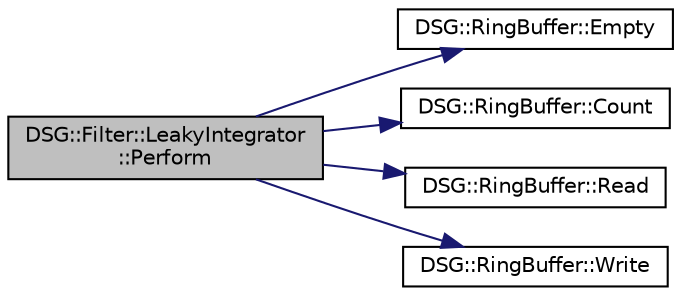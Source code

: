digraph "DSG::Filter::LeakyIntegrator::Perform"
{
  edge [fontname="Helvetica",fontsize="10",labelfontname="Helvetica",labelfontsize="10"];
  node [fontname="Helvetica",fontsize="10",shape=record];
  rankdir="LR";
  Node1 [label="DSG::Filter::LeakyIntegrator\l::Perform",height=0.2,width=0.4,color="black", fillcolor="grey75", style="filled", fontcolor="black"];
  Node1 -> Node2 [color="midnightblue",fontsize="10",style="solid"];
  Node2 [label="DSG::RingBuffer::Empty",height=0.2,width=0.4,color="black", fillcolor="white", style="filled",URL="$class_d_s_g_1_1_ring_buffer.html#ac1346f5842d08b988a5297abe4089b96"];
  Node1 -> Node3 [color="midnightblue",fontsize="10",style="solid"];
  Node3 [label="DSG::RingBuffer::Count",height=0.2,width=0.4,color="black", fillcolor="white", style="filled",URL="$class_d_s_g_1_1_ring_buffer.html#a9bd79b0a6dff618b205e396c101ee070"];
  Node1 -> Node4 [color="midnightblue",fontsize="10",style="solid"];
  Node4 [label="DSG::RingBuffer::Read",height=0.2,width=0.4,color="black", fillcolor="white", style="filled",URL="$class_d_s_g_1_1_ring_buffer.html#a6b2848a64f15c7b0c320779582fa0fbe"];
  Node1 -> Node5 [color="midnightblue",fontsize="10",style="solid"];
  Node5 [label="DSG::RingBuffer::Write",height=0.2,width=0.4,color="black", fillcolor="white", style="filled",URL="$class_d_s_g_1_1_ring_buffer.html#aa5dd2caa0a270173251faee40a43d692"];
}
